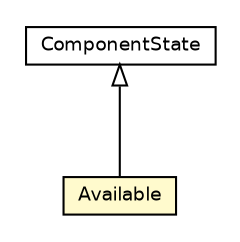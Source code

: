 #!/usr/local/bin/dot
#
# Class diagram 
# Generated by UMLGraph version 5.4 (http://www.umlgraph.org/)
#

digraph G {
	edge [fontname="Helvetica",fontsize=10,labelfontname="Helvetica",labelfontsize=10];
	node [fontname="Helvetica",fontsize=10,shape=plaintext];
	nodesep=0.25;
	ranksep=0.5;
	// jsl.modeling.elements.component.Component.ComponentState
	c44452 [label=<<table title="jsl.modeling.elements.component.Component.ComponentState" border="0" cellborder="1" cellspacing="0" cellpadding="2" port="p" href="./Component.ComponentState.html">
		<tr><td><table border="0" cellspacing="0" cellpadding="1">
<tr><td align="center" balign="center"> ComponentState </td></tr>
		</table></td></tr>
		</table>>, URL="./Component.ComponentState.html", fontname="Helvetica", fontcolor="black", fontsize=9.0];
	// jsl.modeling.elements.component.Component.Available
	c44455 [label=<<table title="jsl.modeling.elements.component.Component.Available" border="0" cellborder="1" cellspacing="0" cellpadding="2" port="p" bgcolor="lemonChiffon" href="./Component.Available.html">
		<tr><td><table border="0" cellspacing="0" cellpadding="1">
<tr><td align="center" balign="center"> Available </td></tr>
		</table></td></tr>
		</table>>, URL="./Component.Available.html", fontname="Helvetica", fontcolor="black", fontsize=9.0];
	//jsl.modeling.elements.component.Component.Available extends jsl.modeling.elements.component.Component.ComponentState
	c44452:p -> c44455:p [dir=back,arrowtail=empty];
}


